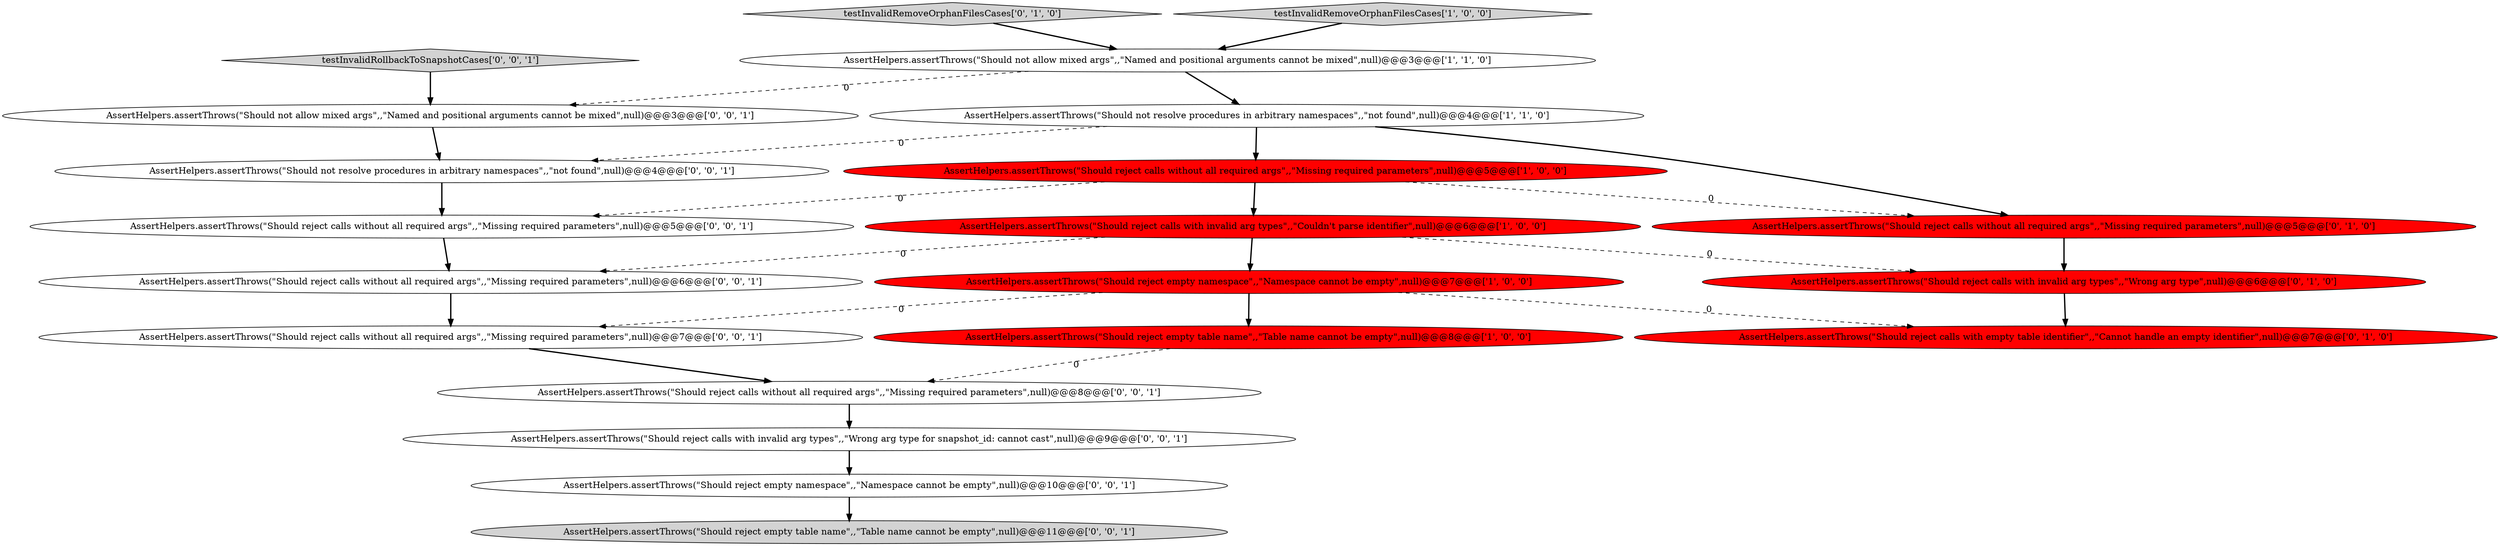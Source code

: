 digraph {
9 [style = filled, label = "AssertHelpers.assertThrows(\"Should reject calls with empty table identifier\",,\"Cannot handle an empty identifier\",null)@@@7@@@['0', '1', '0']", fillcolor = red, shape = ellipse image = "AAA1AAABBB2BBB"];
17 [style = filled, label = "testInvalidRollbackToSnapshotCases['0', '0', '1']", fillcolor = lightgray, shape = diamond image = "AAA0AAABBB3BBB"];
18 [style = filled, label = "AssertHelpers.assertThrows(\"Should reject calls without all required args\",,\"Missing required parameters\",null)@@@5@@@['0', '0', '1']", fillcolor = white, shape = ellipse image = "AAA0AAABBB3BBB"];
5 [style = filled, label = "AssertHelpers.assertThrows(\"Should not resolve procedures in arbitrary namespaces\",,\"not found\",null)@@@4@@@['1', '1', '0']", fillcolor = white, shape = ellipse image = "AAA0AAABBB1BBB"];
1 [style = filled, label = "AssertHelpers.assertThrows(\"Should reject empty table name\",,\"Table name cannot be empty\",null)@@@8@@@['1', '0', '0']", fillcolor = red, shape = ellipse image = "AAA1AAABBB1BBB"];
4 [style = filled, label = "AssertHelpers.assertThrows(\"Should not allow mixed args\",,\"Named and positional arguments cannot be mixed\",null)@@@3@@@['1', '1', '0']", fillcolor = white, shape = ellipse image = "AAA0AAABBB1BBB"];
6 [style = filled, label = "AssertHelpers.assertThrows(\"Should reject calls without all required args\",,\"Missing required parameters\",null)@@@5@@@['1', '0', '0']", fillcolor = red, shape = ellipse image = "AAA1AAABBB1BBB"];
7 [style = filled, label = "testInvalidRemoveOrphanFilesCases['0', '1', '0']", fillcolor = lightgray, shape = diamond image = "AAA0AAABBB2BBB"];
0 [style = filled, label = "AssertHelpers.assertThrows(\"Should reject calls with invalid arg types\",,\"Couldn't parse identifier\",null)@@@6@@@['1', '0', '0']", fillcolor = red, shape = ellipse image = "AAA1AAABBB1BBB"];
11 [style = filled, label = "AssertHelpers.assertThrows(\"Should not resolve procedures in arbitrary namespaces\",,\"not found\",null)@@@4@@@['0', '0', '1']", fillcolor = white, shape = ellipse image = "AAA0AAABBB3BBB"];
10 [style = filled, label = "AssertHelpers.assertThrows(\"Should reject calls without all required args\",,\"Missing required parameters\",null)@@@5@@@['0', '1', '0']", fillcolor = red, shape = ellipse image = "AAA1AAABBB2BBB"];
8 [style = filled, label = "AssertHelpers.assertThrows(\"Should reject calls with invalid arg types\",,\"Wrong arg type\",null)@@@6@@@['0', '1', '0']", fillcolor = red, shape = ellipse image = "AAA1AAABBB2BBB"];
3 [style = filled, label = "AssertHelpers.assertThrows(\"Should reject empty namespace\",,\"Namespace cannot be empty\",null)@@@7@@@['1', '0', '0']", fillcolor = red, shape = ellipse image = "AAA1AAABBB1BBB"];
15 [style = filled, label = "AssertHelpers.assertThrows(\"Should reject calls without all required args\",,\"Missing required parameters\",null)@@@8@@@['0', '0', '1']", fillcolor = white, shape = ellipse image = "AAA0AAABBB3BBB"];
12 [style = filled, label = "AssertHelpers.assertThrows(\"Should reject calls without all required args\",,\"Missing required parameters\",null)@@@6@@@['0', '0', '1']", fillcolor = white, shape = ellipse image = "AAA0AAABBB3BBB"];
16 [style = filled, label = "AssertHelpers.assertThrows(\"Should reject empty namespace\",,\"Namespace cannot be empty\",null)@@@10@@@['0', '0', '1']", fillcolor = white, shape = ellipse image = "AAA0AAABBB3BBB"];
20 [style = filled, label = "AssertHelpers.assertThrows(\"Should reject empty table name\",,\"Table name cannot be empty\",null)@@@11@@@['0', '0', '1']", fillcolor = lightgray, shape = ellipse image = "AAA0AAABBB3BBB"];
14 [style = filled, label = "AssertHelpers.assertThrows(\"Should reject calls without all required args\",,\"Missing required parameters\",null)@@@7@@@['0', '0', '1']", fillcolor = white, shape = ellipse image = "AAA0AAABBB3BBB"];
13 [style = filled, label = "AssertHelpers.assertThrows(\"Should not allow mixed args\",,\"Named and positional arguments cannot be mixed\",null)@@@3@@@['0', '0', '1']", fillcolor = white, shape = ellipse image = "AAA0AAABBB3BBB"];
19 [style = filled, label = "AssertHelpers.assertThrows(\"Should reject calls with invalid arg types\",,\"Wrong arg type for snapshot_id: cannot cast\",null)@@@9@@@['0', '0', '1']", fillcolor = white, shape = ellipse image = "AAA0AAABBB3BBB"];
2 [style = filled, label = "testInvalidRemoveOrphanFilesCases['1', '0', '0']", fillcolor = lightgray, shape = diamond image = "AAA0AAABBB1BBB"];
0->3 [style = bold, label=""];
5->10 [style = bold, label=""];
3->1 [style = bold, label=""];
1->15 [style = dashed, label="0"];
18->12 [style = bold, label=""];
6->0 [style = bold, label=""];
7->4 [style = bold, label=""];
0->12 [style = dashed, label="0"];
15->19 [style = bold, label=""];
2->4 [style = bold, label=""];
13->11 [style = bold, label=""];
11->18 [style = bold, label=""];
6->10 [style = dashed, label="0"];
19->16 [style = bold, label=""];
6->18 [style = dashed, label="0"];
5->6 [style = bold, label=""];
10->8 [style = bold, label=""];
5->11 [style = dashed, label="0"];
3->9 [style = dashed, label="0"];
12->14 [style = bold, label=""];
8->9 [style = bold, label=""];
0->8 [style = dashed, label="0"];
14->15 [style = bold, label=""];
17->13 [style = bold, label=""];
3->14 [style = dashed, label="0"];
4->13 [style = dashed, label="0"];
16->20 [style = bold, label=""];
4->5 [style = bold, label=""];
}
